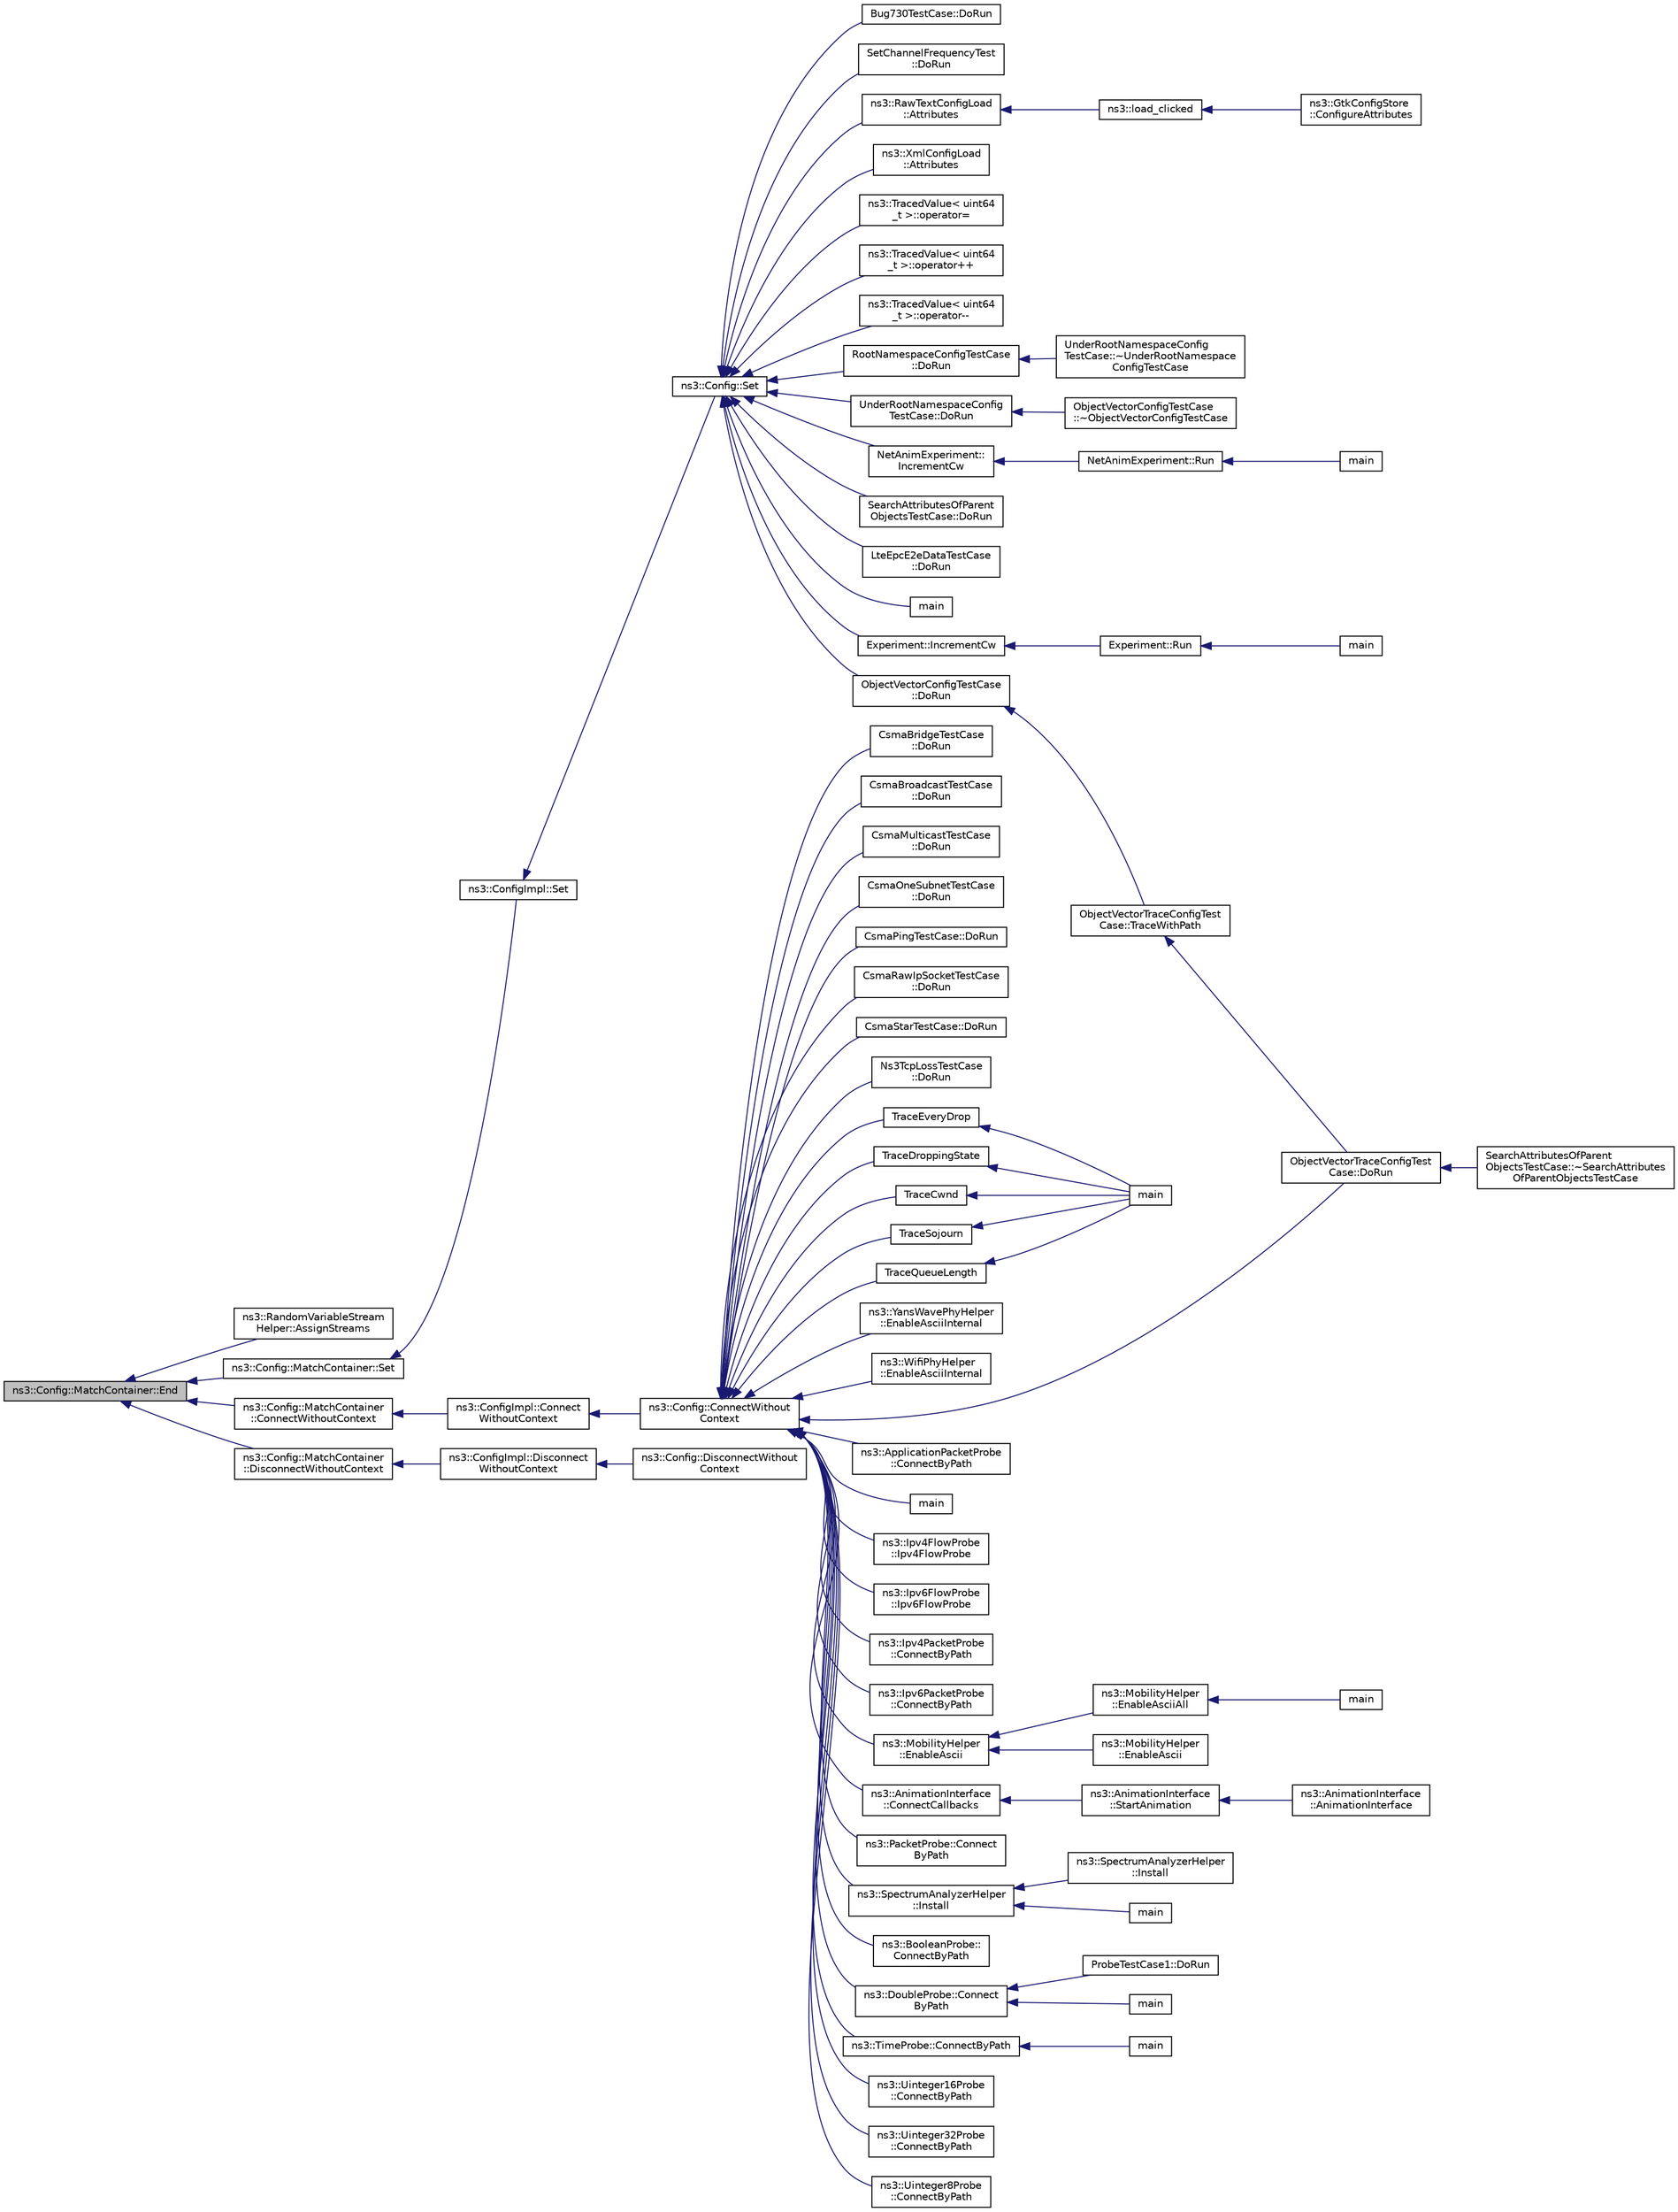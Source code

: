 digraph "ns3::Config::MatchContainer::End"
{
  edge [fontname="Helvetica",fontsize="10",labelfontname="Helvetica",labelfontsize="10"];
  node [fontname="Helvetica",fontsize="10",shape=record];
  rankdir="LR";
  Node1 [label="ns3::Config::MatchContainer::End",height=0.2,width=0.4,color="black", fillcolor="grey75", style="filled", fontcolor="black"];
  Node1 -> Node2 [dir="back",color="midnightblue",fontsize="10",style="solid"];
  Node2 [label="ns3::RandomVariableStream\lHelper::AssignStreams",height=0.2,width=0.4,color="black", fillcolor="white", style="filled",URL="$de/d17/classns3_1_1RandomVariableStreamHelper.html#aec2ca1fc9e0321d77f1abd9c56b55cd0"];
  Node1 -> Node3 [dir="back",color="midnightblue",fontsize="10",style="solid"];
  Node3 [label="ns3::Config::MatchContainer::Set",height=0.2,width=0.4,color="black", fillcolor="white", style="filled",URL="$d5/d7e/classns3_1_1Config_1_1MatchContainer.html#a4d946efb9907c1625581617402274fa3"];
  Node3 -> Node4 [dir="back",color="midnightblue",fontsize="10",style="solid"];
  Node4 [label="ns3::ConfigImpl::Set",height=0.2,width=0.4,color="black", fillcolor="white", style="filled",URL="$d1/dbd/classns3_1_1ConfigImpl.html#ae9a4dc1fdb7e45839c1e129298f54542"];
  Node4 -> Node5 [dir="back",color="midnightblue",fontsize="10",style="solid"];
  Node5 [label="ns3::Config::Set",height=0.2,width=0.4,color="black", fillcolor="white", style="filled",URL="$d1/d44/group__config.html#gadce03667ec621d64ce4aace85d9bcfd0"];
  Node5 -> Node6 [dir="back",color="midnightblue",fontsize="10",style="solid"];
  Node6 [label="ns3::RawTextConfigLoad\l::Attributes",height=0.2,width=0.4,color="black", fillcolor="white", style="filled",URL="$db/d38/classns3_1_1RawTextConfigLoad.html#ac4f323b065c9fb10bbab85720051b343"];
  Node6 -> Node7 [dir="back",color="midnightblue",fontsize="10",style="solid"];
  Node7 [label="ns3::load_clicked",height=0.2,width=0.4,color="black", fillcolor="white", style="filled",URL="$d7/d2e/namespacens3.html#af9d871af0ea7b7c0992c485a09016e08"];
  Node7 -> Node8 [dir="back",color="midnightblue",fontsize="10",style="solid"];
  Node8 [label="ns3::GtkConfigStore\l::ConfigureAttributes",height=0.2,width=0.4,color="black", fillcolor="white", style="filled",URL="$db/dd5/classns3_1_1GtkConfigStore.html#a95d2d8169cd6a9770af48f7cf62d24fb"];
  Node5 -> Node9 [dir="back",color="midnightblue",fontsize="10",style="solid"];
  Node9 [label="ns3::XmlConfigLoad\l::Attributes",height=0.2,width=0.4,color="black", fillcolor="white", style="filled",URL="$d8/d3c/classns3_1_1XmlConfigLoad.html#a277f3313b27e4eb91f4c8b6969348905"];
  Node5 -> Node10 [dir="back",color="midnightblue",fontsize="10",style="solid"];
  Node10 [label="ns3::TracedValue\< uint64\l_t \>::operator=",height=0.2,width=0.4,color="black", fillcolor="white", style="filled",URL="$df/d97/classns3_1_1TracedValue.html#aed153085a31c3a719fea532523416093"];
  Node5 -> Node11 [dir="back",color="midnightblue",fontsize="10",style="solid"];
  Node11 [label="ns3::TracedValue\< uint64\l_t \>::operator++",height=0.2,width=0.4,color="black", fillcolor="white", style="filled",URL="$df/d97/classns3_1_1TracedValue.html#ac4a25efd55480c67351a1526abcd446c"];
  Node5 -> Node12 [dir="back",color="midnightblue",fontsize="10",style="solid"];
  Node12 [label="ns3::TracedValue\< uint64\l_t \>::operator--",height=0.2,width=0.4,color="black", fillcolor="white", style="filled",URL="$df/d97/classns3_1_1TracedValue.html#a812707d3d915fedd56074a4535b3bb9b"];
  Node5 -> Node13 [dir="back",color="midnightblue",fontsize="10",style="solid"];
  Node13 [label="RootNamespaceConfigTestCase\l::DoRun",height=0.2,width=0.4,color="black", fillcolor="white", style="filled",URL="$d1/d5c/classRootNamespaceConfigTestCase.html#a053942cb6577be15003d8ab5594ef70c",tooltip="Implementation to actually run this TestCase. "];
  Node13 -> Node14 [dir="back",color="midnightblue",fontsize="10",style="solid"];
  Node14 [label="UnderRootNamespaceConfig\lTestCase::~UnderRootNamespace\lConfigTestCase",height=0.2,width=0.4,color="black", fillcolor="white", style="filled",URL="$db/df8/classUnderRootNamespaceConfigTestCase.html#a6957b895704e22e4c34c9ead5c5627c3"];
  Node5 -> Node15 [dir="back",color="midnightblue",fontsize="10",style="solid"];
  Node15 [label="UnderRootNamespaceConfig\lTestCase::DoRun",height=0.2,width=0.4,color="black", fillcolor="white", style="filled",URL="$db/df8/classUnderRootNamespaceConfigTestCase.html#af551e62fce477d98e1d7575224177b65",tooltip="Implementation to actually run this TestCase. "];
  Node15 -> Node16 [dir="back",color="midnightblue",fontsize="10",style="solid"];
  Node16 [label="ObjectVectorConfigTestCase\l::~ObjectVectorConfigTestCase",height=0.2,width=0.4,color="black", fillcolor="white", style="filled",URL="$de/d22/classObjectVectorConfigTestCase.html#adf4060e04e5a68a25e3f76c2f9f601a6"];
  Node5 -> Node17 [dir="back",color="midnightblue",fontsize="10",style="solid"];
  Node17 [label="ObjectVectorConfigTestCase\l::DoRun",height=0.2,width=0.4,color="black", fillcolor="white", style="filled",URL="$de/d22/classObjectVectorConfigTestCase.html#aa573c18d1d29e49054b1ec4905e0d586",tooltip="Implementation to actually run this TestCase. "];
  Node17 -> Node18 [dir="back",color="midnightblue",fontsize="10",style="solid"];
  Node18 [label="ObjectVectorTraceConfigTest\lCase::TraceWithPath",height=0.2,width=0.4,color="black", fillcolor="white", style="filled",URL="$d9/dc1/classObjectVectorTraceConfigTestCase.html#ada1f9e79bf60cc41b23aa5dc9f7d7e01"];
  Node18 -> Node19 [dir="back",color="midnightblue",fontsize="10",style="solid"];
  Node19 [label="ObjectVectorTraceConfigTest\lCase::DoRun",height=0.2,width=0.4,color="black", fillcolor="white", style="filled",URL="$d9/dc1/classObjectVectorTraceConfigTestCase.html#a9a6e89be5025970a01de8e4fb514b750",tooltip="Implementation to actually run this TestCase. "];
  Node19 -> Node20 [dir="back",color="midnightblue",fontsize="10",style="solid"];
  Node20 [label="SearchAttributesOfParent\lObjectsTestCase::~SearchAttributes\lOfParentObjectsTestCase",height=0.2,width=0.4,color="black", fillcolor="white", style="filled",URL="$da/d07/classSearchAttributesOfParentObjectsTestCase.html#ace161b0f1a18d819ddce394add4243ef"];
  Node5 -> Node21 [dir="back",color="midnightblue",fontsize="10",style="solid"];
  Node21 [label="SearchAttributesOfParent\lObjectsTestCase::DoRun",height=0.2,width=0.4,color="black", fillcolor="white", style="filled",URL="$da/d07/classSearchAttributesOfParentObjectsTestCase.html#aba3b7703d538d2d596fc02e0a99d82ab",tooltip="Implementation to actually run this TestCase. "];
  Node5 -> Node22 [dir="back",color="midnightblue",fontsize="10",style="solid"];
  Node22 [label="LteEpcE2eDataTestCase\l::DoRun",height=0.2,width=0.4,color="black", fillcolor="white", style="filled",URL="$de/d92/classLteEpcE2eDataTestCase.html#a7b55bb639cd07d8b68365444a4cea639",tooltip="Implementation to actually run this TestCase. "];
  Node5 -> Node23 [dir="back",color="midnightblue",fontsize="10",style="solid"];
  Node23 [label="main",height=0.2,width=0.4,color="black", fillcolor="white", style="filled",URL="$d0/db3/mmwave-tcp-building-example_8cc.html#a0ddf1224851353fc92bfbff6f499fa97"];
  Node5 -> Node24 [dir="back",color="midnightblue",fontsize="10",style="solid"];
  Node24 [label="NetAnimExperiment::\lIncrementCw",height=0.2,width=0.4,color="black", fillcolor="white", style="filled",URL="$d9/d77/classNetAnimExperiment.html#a12db4bf2df8db6997ea686d52081fe7e"];
  Node24 -> Node25 [dir="back",color="midnightblue",fontsize="10",style="solid"];
  Node25 [label="NetAnimExperiment::Run",height=0.2,width=0.4,color="black", fillcolor="white", style="filled",URL="$d9/d77/classNetAnimExperiment.html#a63a699997d753ea33b4367ccad6088a3"];
  Node25 -> Node26 [dir="back",color="midnightblue",fontsize="10",style="solid"];
  Node26 [label="main",height=0.2,width=0.4,color="black", fillcolor="white", style="filled",URL="$d8/d31/uan-animation_8cc.html#a3c04138a5bfe5d72780bb7e82a18e627"];
  Node5 -> Node27 [dir="back",color="midnightblue",fontsize="10",style="solid"];
  Node27 [label="Experiment::IncrementCw",height=0.2,width=0.4,color="black", fillcolor="white", style="filled",URL="$d8/d06/classExperiment.html#ab252998a0101be7d45e2c766eb0e2c85"];
  Node27 -> Node28 [dir="back",color="midnightblue",fontsize="10",style="solid"];
  Node28 [label="Experiment::Run",height=0.2,width=0.4,color="black", fillcolor="white", style="filled",URL="$d8/d06/classExperiment.html#a2e7dad008a78e106fdbde1917d0bca1b"];
  Node28 -> Node29 [dir="back",color="midnightblue",fontsize="10",style="solid"];
  Node29 [label="main",height=0.2,width=0.4,color="black", fillcolor="white", style="filled",URL="$d7/d09/uan-cw-example_8cc.html#a3c04138a5bfe5d72780bb7e82a18e627"];
  Node5 -> Node30 [dir="back",color="midnightblue",fontsize="10",style="solid"];
  Node30 [label="Bug730TestCase::DoRun",height=0.2,width=0.4,color="black", fillcolor="white", style="filled",URL="$d6/de4/classBug730TestCase.html#a9c8853ac24b9200f16c7993ec8df8eda",tooltip="Implementation to actually run this TestCase. "];
  Node5 -> Node31 [dir="back",color="midnightblue",fontsize="10",style="solid"];
  Node31 [label="SetChannelFrequencyTest\l::DoRun",height=0.2,width=0.4,color="black", fillcolor="white", style="filled",URL="$d0/d17/classSetChannelFrequencyTest.html#a05984ce2c264229592bed4981ff05518",tooltip="Implementation to actually run this TestCase. "];
  Node1 -> Node32 [dir="back",color="midnightblue",fontsize="10",style="solid"];
  Node32 [label="ns3::Config::MatchContainer\l::ConnectWithoutContext",height=0.2,width=0.4,color="black", fillcolor="white", style="filled",URL="$d5/d7e/classns3_1_1Config_1_1MatchContainer.html#abde4278558c2fca751704264381e75da"];
  Node32 -> Node33 [dir="back",color="midnightblue",fontsize="10",style="solid"];
  Node33 [label="ns3::ConfigImpl::Connect\lWithoutContext",height=0.2,width=0.4,color="black", fillcolor="white", style="filled",URL="$d1/dbd/classns3_1_1ConfigImpl.html#aa0db4dcd16fd336f39054a21634f6989"];
  Node33 -> Node34 [dir="back",color="midnightblue",fontsize="10",style="solid"];
  Node34 [label="ns3::Config::ConnectWithout\lContext",height=0.2,width=0.4,color="black", fillcolor="white", style="filled",URL="$d1/d44/group__config.html#gaa2f896aa7021f95fffabc80b2ec22e08"];
  Node34 -> Node35 [dir="back",color="midnightblue",fontsize="10",style="solid"];
  Node35 [label="ns3::ApplicationPacketProbe\l::ConnectByPath",height=0.2,width=0.4,color="black", fillcolor="white", style="filled",URL="$d6/dfc/classns3_1_1ApplicationPacketProbe.html#a0752c9821f165dea42c7d79080d16825",tooltip="connect to a trace source provided by a config path "];
  Node34 -> Node19 [dir="back",color="midnightblue",fontsize="10",style="solid"];
  Node34 -> Node36 [dir="back",color="midnightblue",fontsize="10",style="solid"];
  Node36 [label="main",height=0.2,width=0.4,color="black", fillcolor="white", style="filled",URL="$d7/d5f/csma-ping_8cc.html#a0ddf1224851353fc92bfbff6f499fa97"];
  Node34 -> Node37 [dir="back",color="midnightblue",fontsize="10",style="solid"];
  Node37 [label="ns3::Ipv4FlowProbe\l::Ipv4FlowProbe",height=0.2,width=0.4,color="black", fillcolor="white", style="filled",URL="$d0/dda/classns3_1_1Ipv4FlowProbe.html#ac22ef10899500d98945fc8140fab1cb4",tooltip="Constructor. "];
  Node34 -> Node38 [dir="back",color="midnightblue",fontsize="10",style="solid"];
  Node38 [label="ns3::Ipv6FlowProbe\l::Ipv6FlowProbe",height=0.2,width=0.4,color="black", fillcolor="white", style="filled",URL="$d9/de0/classns3_1_1Ipv6FlowProbe.html#aa276e5ac5c1a0162bd987f235a8164a5",tooltip="Constructor. "];
  Node34 -> Node39 [dir="back",color="midnightblue",fontsize="10",style="solid"];
  Node39 [label="ns3::Ipv4PacketProbe\l::ConnectByPath",height=0.2,width=0.4,color="black", fillcolor="white", style="filled",URL="$d0/dd5/classns3_1_1Ipv4PacketProbe.html#a9369efa232346b76cdd3e8c51b3e8e9b",tooltip="connect to a trace source provided by a config path "];
  Node34 -> Node40 [dir="back",color="midnightblue",fontsize="10",style="solid"];
  Node40 [label="ns3::Ipv6PacketProbe\l::ConnectByPath",height=0.2,width=0.4,color="black", fillcolor="white", style="filled",URL="$d6/d2c/classns3_1_1Ipv6PacketProbe.html#aef98bcfb1fb84491f91748400b414e63",tooltip="connect to a trace source provided by a config path "];
  Node34 -> Node41 [dir="back",color="midnightblue",fontsize="10",style="solid"];
  Node41 [label="ns3::MobilityHelper\l::EnableAscii",height=0.2,width=0.4,color="black", fillcolor="white", style="filled",URL="$d8/def/classns3_1_1MobilityHelper.html#af5b410b07e9d77b782714c39e3506a9e"];
  Node41 -> Node42 [dir="back",color="midnightblue",fontsize="10",style="solid"];
  Node42 [label="ns3::MobilityHelper\l::EnableAscii",height=0.2,width=0.4,color="black", fillcolor="white", style="filled",URL="$d8/def/classns3_1_1MobilityHelper.html#a2ff8bdad85411a26b6cb66eeb8398f12"];
  Node41 -> Node43 [dir="back",color="midnightblue",fontsize="10",style="solid"];
  Node43 [label="ns3::MobilityHelper\l::EnableAsciiAll",height=0.2,width=0.4,color="black", fillcolor="white", style="filled",URL="$d8/def/classns3_1_1MobilityHelper.html#a42ea087c23c41ea9c16526caa7812b40"];
  Node43 -> Node44 [dir="back",color="midnightblue",fontsize="10",style="solid"];
  Node44 [label="main",height=0.2,width=0.4,color="black", fillcolor="white", style="filled",URL="$d3/df5/mobility-trace-example_8cc.html#a0ddf1224851353fc92bfbff6f499fa97"];
  Node34 -> Node45 [dir="back",color="midnightblue",fontsize="10",style="solid"];
  Node45 [label="ns3::AnimationInterface\l::ConnectCallbacks",height=0.2,width=0.4,color="black", fillcolor="white", style="filled",URL="$d6/d1a/classns3_1_1AnimationInterface.html#a3475aa338984f2024403caa04c146027",tooltip="Connect callbacks function. "];
  Node45 -> Node46 [dir="back",color="midnightblue",fontsize="10",style="solid"];
  Node46 [label="ns3::AnimationInterface\l::StartAnimation",height=0.2,width=0.4,color="black", fillcolor="white", style="filled",URL="$d6/d1a/classns3_1_1AnimationInterface.html#aed28bace6b97494e11179766449bb442"];
  Node46 -> Node47 [dir="back",color="midnightblue",fontsize="10",style="solid"];
  Node47 [label="ns3::AnimationInterface\l::AnimationInterface",height=0.2,width=0.4,color="black", fillcolor="white", style="filled",URL="$d6/d1a/classns3_1_1AnimationInterface.html#a88af7da6eb605ec7e9d8cb3fcc8a6466",tooltip="Constructor. "];
  Node34 -> Node48 [dir="back",color="midnightblue",fontsize="10",style="solid"];
  Node48 [label="ns3::PacketProbe::Connect\lByPath",height=0.2,width=0.4,color="black", fillcolor="white", style="filled",URL="$dc/d46/classns3_1_1PacketProbe.html#a9cec685e050a759da9fcbb1f20945b10",tooltip="connect to a trace source provided by a config path "];
  Node34 -> Node49 [dir="back",color="midnightblue",fontsize="10",style="solid"];
  Node49 [label="ns3::SpectrumAnalyzerHelper\l::Install",height=0.2,width=0.4,color="black", fillcolor="white", style="filled",URL="$d6/d5d/classns3_1_1SpectrumAnalyzerHelper.html#a64479eb63eb6b5ad5536ee8ecf2c717a"];
  Node49 -> Node50 [dir="back",color="midnightblue",fontsize="10",style="solid"];
  Node50 [label="main",height=0.2,width=0.4,color="black", fillcolor="white", style="filled",URL="$d9/d7b/lena-distributed-ffr_8cc.html#a0ddf1224851353fc92bfbff6f499fa97"];
  Node49 -> Node51 [dir="back",color="midnightblue",fontsize="10",style="solid"];
  Node51 [label="ns3::SpectrumAnalyzerHelper\l::Install",height=0.2,width=0.4,color="black", fillcolor="white", style="filled",URL="$d6/d5d/classns3_1_1SpectrumAnalyzerHelper.html#ab0cee5b2df25931495f12402ca698056"];
  Node34 -> Node52 [dir="back",color="midnightblue",fontsize="10",style="solid"];
  Node52 [label="ns3::BooleanProbe::\lConnectByPath",height=0.2,width=0.4,color="black", fillcolor="white", style="filled",URL="$d0/d82/classns3_1_1BooleanProbe.html#af6e8114003bfeacefb0a45168d470d79",tooltip="connect to a trace source provided by a config path "];
  Node34 -> Node53 [dir="back",color="midnightblue",fontsize="10",style="solid"];
  Node53 [label="ns3::DoubleProbe::Connect\lByPath",height=0.2,width=0.4,color="black", fillcolor="white", style="filled",URL="$da/d26/classns3_1_1DoubleProbe.html#a0f34962630dbb3af28c74c8b517824a7",tooltip="connect to a trace source provided by a config path "];
  Node53 -> Node54 [dir="back",color="midnightblue",fontsize="10",style="solid"];
  Node54 [label="main",height=0.2,width=0.4,color="black", fillcolor="white", style="filled",URL="$d5/dab/double-probe-example_8cc.html#a0ddf1224851353fc92bfbff6f499fa97"];
  Node53 -> Node55 [dir="back",color="midnightblue",fontsize="10",style="solid"];
  Node55 [label="ProbeTestCase1::DoRun",height=0.2,width=0.4,color="black", fillcolor="white", style="filled",URL="$d7/d4a/classProbeTestCase1.html#a57e92e894f2e6df869238e25f09d7c9a",tooltip="Implementation to actually run this TestCase. "];
  Node34 -> Node56 [dir="back",color="midnightblue",fontsize="10",style="solid"];
  Node56 [label="ns3::TimeProbe::ConnectByPath",height=0.2,width=0.4,color="black", fillcolor="white", style="filled",URL="$d1/d0e/classns3_1_1TimeProbe.html#a537eb677001130b775c926e2432ad84e",tooltip="connect to a trace source provided by a config path "];
  Node56 -> Node57 [dir="back",color="midnightblue",fontsize="10",style="solid"];
  Node57 [label="main",height=0.2,width=0.4,color="black", fillcolor="white", style="filled",URL="$da/daf/time-probe-example_8cc.html#a0ddf1224851353fc92bfbff6f499fa97"];
  Node34 -> Node58 [dir="back",color="midnightblue",fontsize="10",style="solid"];
  Node58 [label="ns3::Uinteger16Probe\l::ConnectByPath",height=0.2,width=0.4,color="black", fillcolor="white", style="filled",URL="$d0/db7/classns3_1_1Uinteger16Probe.html#aada9bd9beb9145df7e5b8d1e1e97d95b",tooltip="connect to a trace source provided by a config path "];
  Node34 -> Node59 [dir="back",color="midnightblue",fontsize="10",style="solid"];
  Node59 [label="ns3::Uinteger32Probe\l::ConnectByPath",height=0.2,width=0.4,color="black", fillcolor="white", style="filled",URL="$d8/de3/classns3_1_1Uinteger32Probe.html#a3b81bb7d6ab54bad196c9c90823aed08",tooltip="connect to a trace source provided by a config path "];
  Node34 -> Node60 [dir="back",color="midnightblue",fontsize="10",style="solid"];
  Node60 [label="ns3::Uinteger8Probe\l::ConnectByPath",height=0.2,width=0.4,color="black", fillcolor="white", style="filled",URL="$d3/d2b/classns3_1_1Uinteger8Probe.html#a0628446588b4c495946af78962a5dd0c",tooltip="connect to a trace source provided by a config path "];
  Node34 -> Node61 [dir="back",color="midnightblue",fontsize="10",style="solid"];
  Node61 [label="CsmaBridgeTestCase\l::DoRun",height=0.2,width=0.4,color="black", fillcolor="white", style="filled",URL="$db/d8b/classCsmaBridgeTestCase.html#a418aed79734ecaf7b1d0be507ff3d580",tooltip="Implementation to actually run this TestCase. "];
  Node34 -> Node62 [dir="back",color="midnightblue",fontsize="10",style="solid"];
  Node62 [label="CsmaBroadcastTestCase\l::DoRun",height=0.2,width=0.4,color="black", fillcolor="white", style="filled",URL="$d6/d5f/classCsmaBroadcastTestCase.html#a7627bd73126abea431bd84a676e43471",tooltip="Implementation to actually run this TestCase. "];
  Node34 -> Node63 [dir="back",color="midnightblue",fontsize="10",style="solid"];
  Node63 [label="CsmaMulticastTestCase\l::DoRun",height=0.2,width=0.4,color="black", fillcolor="white", style="filled",URL="$df/d8a/classCsmaMulticastTestCase.html#a1251df8e18b5cc31f4aa6f88bda7ffd5",tooltip="Implementation to actually run this TestCase. "];
  Node34 -> Node64 [dir="back",color="midnightblue",fontsize="10",style="solid"];
  Node64 [label="CsmaOneSubnetTestCase\l::DoRun",height=0.2,width=0.4,color="black", fillcolor="white", style="filled",URL="$da/d24/classCsmaOneSubnetTestCase.html#a801e886faf2701f211892bb32df83cb1",tooltip="Implementation to actually run this TestCase. "];
  Node34 -> Node65 [dir="back",color="midnightblue",fontsize="10",style="solid"];
  Node65 [label="CsmaPingTestCase::DoRun",height=0.2,width=0.4,color="black", fillcolor="white", style="filled",URL="$d8/df3/classCsmaPingTestCase.html#a975ad130eac1dcf501124552e1bc4e2c",tooltip="Implementation to actually run this TestCase. "];
  Node34 -> Node66 [dir="back",color="midnightblue",fontsize="10",style="solid"];
  Node66 [label="CsmaRawIpSocketTestCase\l::DoRun",height=0.2,width=0.4,color="black", fillcolor="white", style="filled",URL="$de/d44/classCsmaRawIpSocketTestCase.html#abebb23d96a216d35072bc800316c23cb",tooltip="Implementation to actually run this TestCase. "];
  Node34 -> Node67 [dir="back",color="midnightblue",fontsize="10",style="solid"];
  Node67 [label="CsmaStarTestCase::DoRun",height=0.2,width=0.4,color="black", fillcolor="white", style="filled",URL="$dd/d89/classCsmaStarTestCase.html#ab2214447716ce03f34f02b9e9af477d5",tooltip="Implementation to actually run this TestCase. "];
  Node34 -> Node68 [dir="back",color="midnightblue",fontsize="10",style="solid"];
  Node68 [label="Ns3TcpLossTestCase\l::DoRun",height=0.2,width=0.4,color="black", fillcolor="white", style="filled",URL="$d7/d40/classNs3TcpLossTestCase.html#aa6494c8b5df42627efd9625374b2eeeb",tooltip="Implementation to actually run this TestCase. "];
  Node34 -> Node69 [dir="back",color="midnightblue",fontsize="10",style="solid"];
  Node69 [label="TraceCwnd",height=0.2,width=0.4,color="black", fillcolor="white", style="filled",URL="$d9/d5d/codel-vs-pfifo-asymmetric_8cc.html#a14abe7eeb70cac35caeaf197fff9942d"];
  Node69 -> Node70 [dir="back",color="midnightblue",fontsize="10",style="solid"];
  Node70 [label="main",height=0.2,width=0.4,color="black", fillcolor="white", style="filled",URL="$d9/d5d/codel-vs-pfifo-asymmetric_8cc.html#a0ddf1224851353fc92bfbff6f499fa97"];
  Node34 -> Node71 [dir="back",color="midnightblue",fontsize="10",style="solid"];
  Node71 [label="TraceSojourn",height=0.2,width=0.4,color="black", fillcolor="white", style="filled",URL="$d9/d5d/codel-vs-pfifo-asymmetric_8cc.html#aa8f91732b16706b6be64dda090e6d90e"];
  Node71 -> Node70 [dir="back",color="midnightblue",fontsize="10",style="solid"];
  Node34 -> Node72 [dir="back",color="midnightblue",fontsize="10",style="solid"];
  Node72 [label="TraceQueueLength",height=0.2,width=0.4,color="black", fillcolor="white", style="filled",URL="$d9/d5d/codel-vs-pfifo-asymmetric_8cc.html#ad42ad75e7dad477cc7b101512f13f0a9"];
  Node72 -> Node70 [dir="back",color="midnightblue",fontsize="10",style="solid"];
  Node34 -> Node73 [dir="back",color="midnightblue",fontsize="10",style="solid"];
  Node73 [label="TraceEveryDrop",height=0.2,width=0.4,color="black", fillcolor="white", style="filled",URL="$d9/d5d/codel-vs-pfifo-asymmetric_8cc.html#acc8c5885e95cf5d91788a281acfe977f"];
  Node73 -> Node70 [dir="back",color="midnightblue",fontsize="10",style="solid"];
  Node34 -> Node74 [dir="back",color="midnightblue",fontsize="10",style="solid"];
  Node74 [label="TraceDroppingState",height=0.2,width=0.4,color="black", fillcolor="white", style="filled",URL="$d9/d5d/codel-vs-pfifo-asymmetric_8cc.html#a20d7d9452b7e5c42ebc464a728682614"];
  Node74 -> Node70 [dir="back",color="midnightblue",fontsize="10",style="solid"];
  Node34 -> Node75 [dir="back",color="midnightblue",fontsize="10",style="solid"];
  Node75 [label="ns3::YansWavePhyHelper\l::EnableAsciiInternal",height=0.2,width=0.4,color="black", fillcolor="white", style="filled",URL="$da/d63/classns3_1_1YansWavePhyHelper.html#ad015eeeabbdf7522d52de94d22fcc207",tooltip="Enable ascii trace output on the indicated net device. "];
  Node34 -> Node76 [dir="back",color="midnightblue",fontsize="10",style="solid"];
  Node76 [label="ns3::WifiPhyHelper\l::EnableAsciiInternal",height=0.2,width=0.4,color="black", fillcolor="white", style="filled",URL="$d5/df8/classns3_1_1WifiPhyHelper.html#a930fe270c6c08af23d5333b87ed5997b",tooltip="Enable ascii trace output on the indicated net device. "];
  Node1 -> Node77 [dir="back",color="midnightblue",fontsize="10",style="solid"];
  Node77 [label="ns3::Config::MatchContainer\l::DisconnectWithoutContext",height=0.2,width=0.4,color="black", fillcolor="white", style="filled",URL="$d5/d7e/classns3_1_1Config_1_1MatchContainer.html#a3fd31a2eda5b3ae7fc88fcad86a4de06"];
  Node77 -> Node78 [dir="back",color="midnightblue",fontsize="10",style="solid"];
  Node78 [label="ns3::ConfigImpl::Disconnect\lWithoutContext",height=0.2,width=0.4,color="black", fillcolor="white", style="filled",URL="$d1/dbd/classns3_1_1ConfigImpl.html#a74e45b498dd76709fd669a862b16d760"];
  Node78 -> Node79 [dir="back",color="midnightblue",fontsize="10",style="solid"];
  Node79 [label="ns3::Config::DisconnectWithout\lContext",height=0.2,width=0.4,color="black", fillcolor="white", style="filled",URL="$d1/d44/group__config.html#ga9979e293cae542020fada4824d0b3702"];
}
